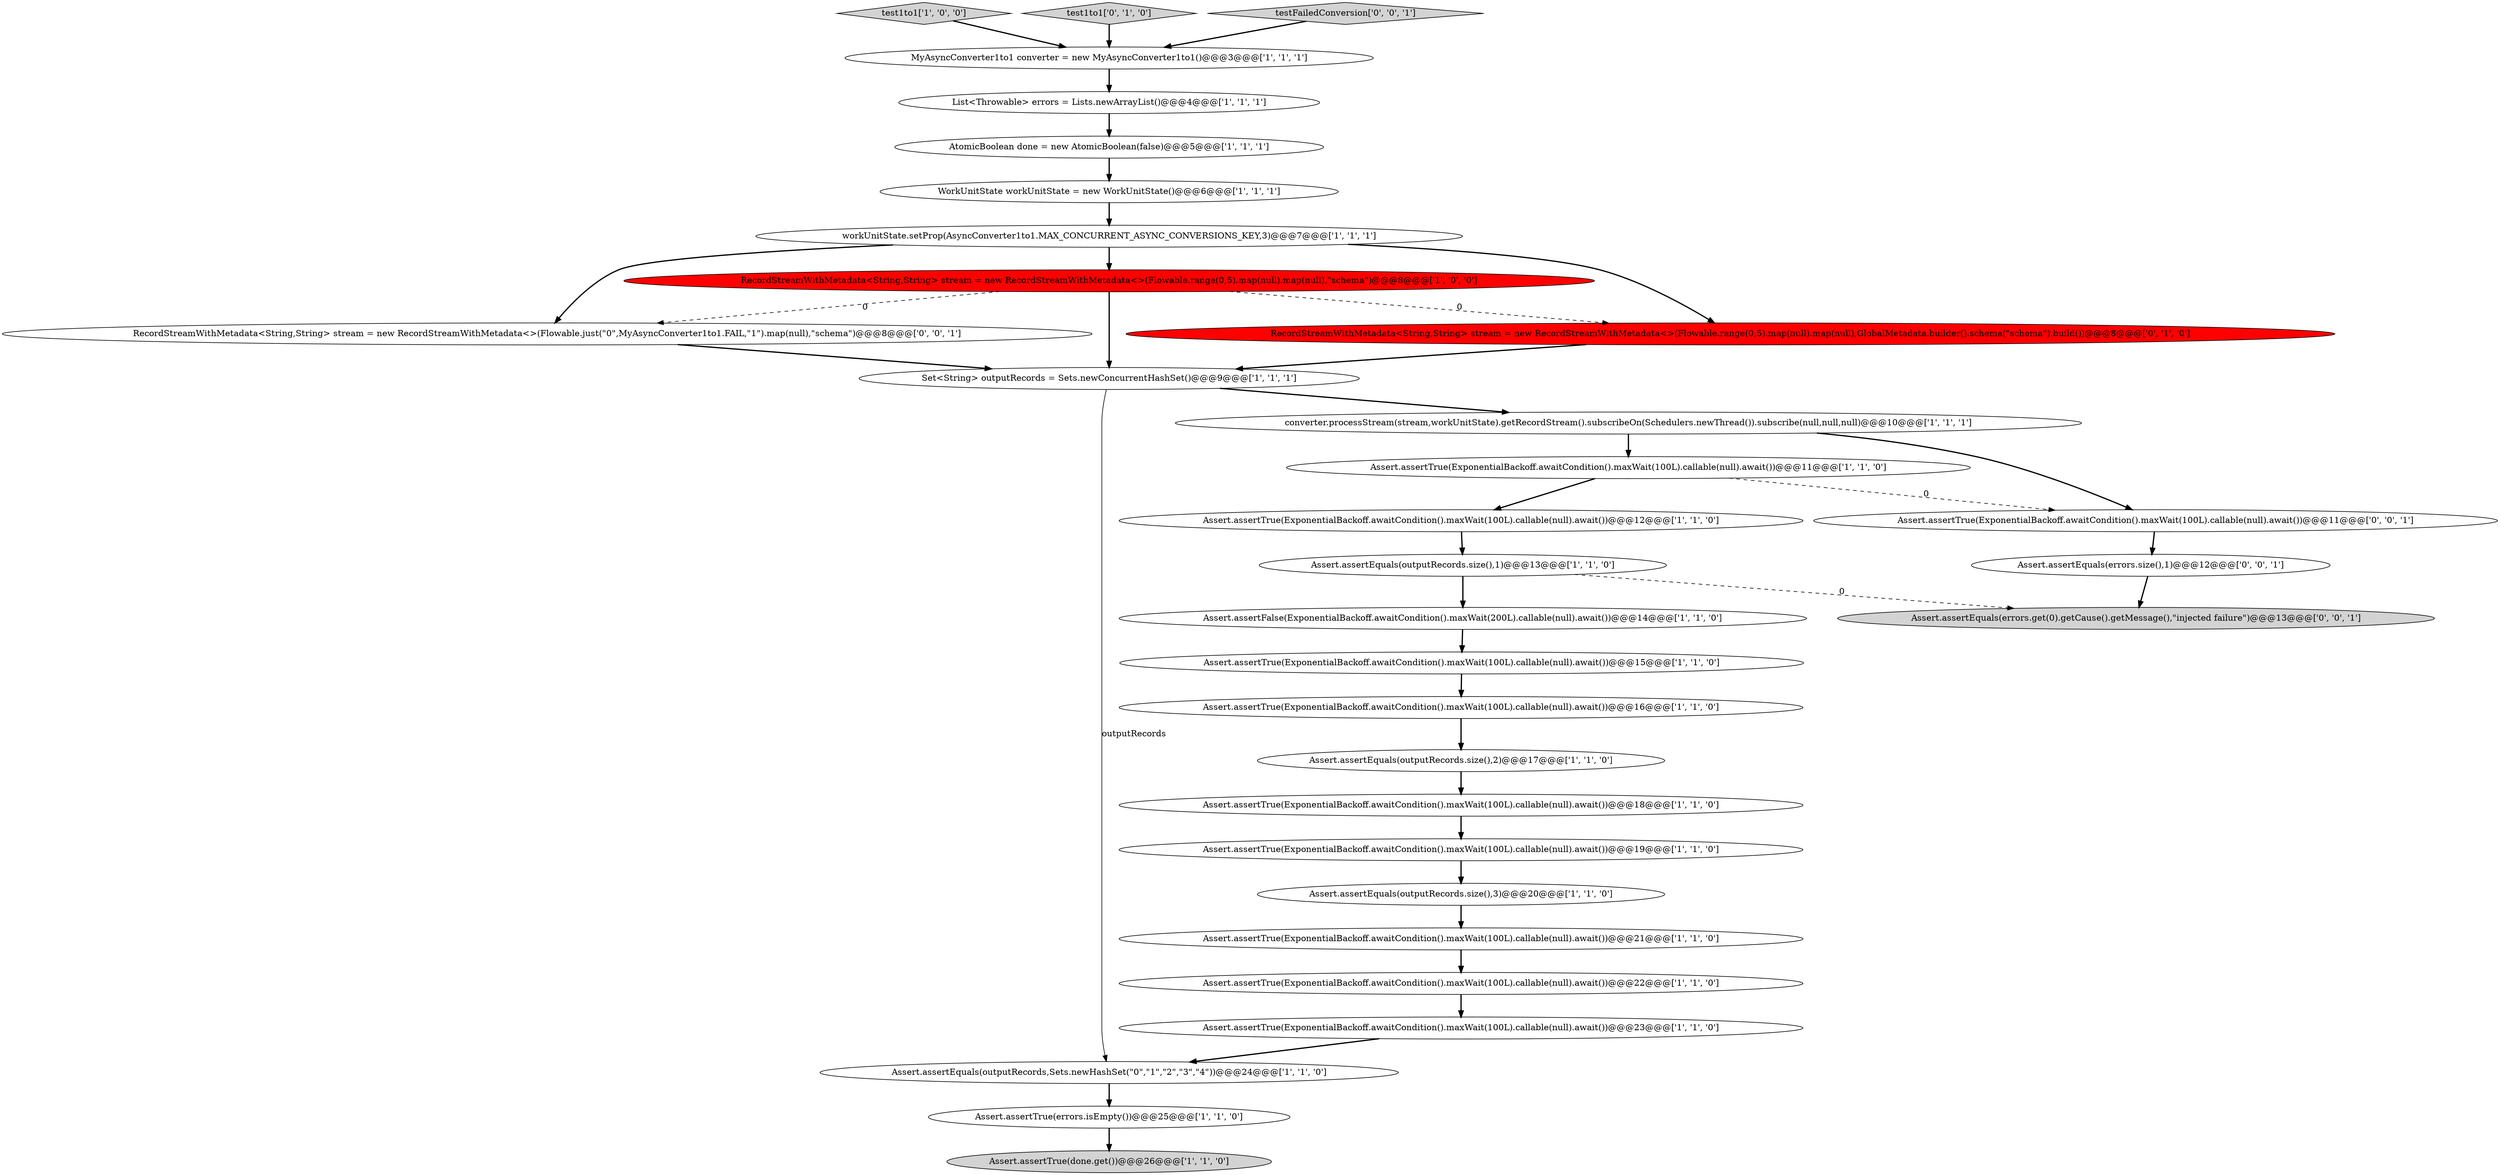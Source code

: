 digraph {
3 [style = filled, label = "test1to1['1', '0', '0']", fillcolor = lightgray, shape = diamond image = "AAA0AAABBB1BBB"];
28 [style = filled, label = "RecordStreamWithMetadata<String,String> stream = new RecordStreamWithMetadata<>(Flowable.just(\"0\",MyAsyncConverter1to1.FAIL,\"1\").map(null),\"schema\")@@@8@@@['0', '0', '1']", fillcolor = white, shape = ellipse image = "AAA0AAABBB3BBB"];
17 [style = filled, label = "Assert.assertFalse(ExponentialBackoff.awaitCondition().maxWait(200L).callable(null).await())@@@14@@@['1', '1', '0']", fillcolor = white, shape = ellipse image = "AAA0AAABBB1BBB"];
18 [style = filled, label = "Assert.assertEquals(outputRecords.size(),1)@@@13@@@['1', '1', '0']", fillcolor = white, shape = ellipse image = "AAA0AAABBB1BBB"];
0 [style = filled, label = "Assert.assertEquals(outputRecords,Sets.newHashSet(\"0\",\"1\",\"2\",\"3\",\"4\"))@@@24@@@['1', '1', '0']", fillcolor = white, shape = ellipse image = "AAA0AAABBB1BBB"];
10 [style = filled, label = "MyAsyncConverter1to1 converter = new MyAsyncConverter1to1()@@@3@@@['1', '1', '1']", fillcolor = white, shape = ellipse image = "AAA0AAABBB1BBB"];
20 [style = filled, label = "Assert.assertTrue(ExponentialBackoff.awaitCondition().maxWait(100L).callable(null).await())@@@15@@@['1', '1', '0']", fillcolor = white, shape = ellipse image = "AAA0AAABBB1BBB"];
19 [style = filled, label = "Assert.assertEquals(outputRecords.size(),2)@@@17@@@['1', '1', '0']", fillcolor = white, shape = ellipse image = "AAA0AAABBB1BBB"];
16 [style = filled, label = "Assert.assertTrue(errors.isEmpty())@@@25@@@['1', '1', '0']", fillcolor = white, shape = ellipse image = "AAA0AAABBB1BBB"];
31 [style = filled, label = "Assert.assertEquals(errors.get(0).getCause().getMessage(),\"injected failure\")@@@13@@@['0', '0', '1']", fillcolor = lightgray, shape = ellipse image = "AAA0AAABBB3BBB"];
11 [style = filled, label = "workUnitState.setProp(AsyncConverter1to1.MAX_CONCURRENT_ASYNC_CONVERSIONS_KEY,3)@@@7@@@['1', '1', '1']", fillcolor = white, shape = ellipse image = "AAA0AAABBB1BBB"];
27 [style = filled, label = "Assert.assertTrue(ExponentialBackoff.awaitCondition().maxWait(100L).callable(null).await())@@@11@@@['0', '0', '1']", fillcolor = white, shape = ellipse image = "AAA0AAABBB3BBB"];
7 [style = filled, label = "Assert.assertTrue(ExponentialBackoff.awaitCondition().maxWait(100L).callable(null).await())@@@18@@@['1', '1', '0']", fillcolor = white, shape = ellipse image = "AAA0AAABBB1BBB"];
23 [style = filled, label = "converter.processStream(stream,workUnitState).getRecordStream().subscribeOn(Schedulers.newThread()).subscribe(null,null,null)@@@10@@@['1', '1', '1']", fillcolor = white, shape = ellipse image = "AAA0AAABBB1BBB"];
30 [style = filled, label = "Assert.assertEquals(errors.size(),1)@@@12@@@['0', '0', '1']", fillcolor = white, shape = ellipse image = "AAA0AAABBB3BBB"];
26 [style = filled, label = "RecordStreamWithMetadata<String,String> stream = new RecordStreamWithMetadata<>(Flowable.range(0,5).map(null).map(null),GlobalMetadata.builder().schema(\"schema\").build())@@@8@@@['0', '1', '0']", fillcolor = red, shape = ellipse image = "AAA1AAABBB2BBB"];
12 [style = filled, label = "WorkUnitState workUnitState = new WorkUnitState()@@@6@@@['1', '1', '1']", fillcolor = white, shape = ellipse image = "AAA0AAABBB1BBB"];
6 [style = filled, label = "Assert.assertTrue(ExponentialBackoff.awaitCondition().maxWait(100L).callable(null).await())@@@11@@@['1', '1', '0']", fillcolor = white, shape = ellipse image = "AAA0AAABBB1BBB"];
5 [style = filled, label = "Assert.assertTrue(ExponentialBackoff.awaitCondition().maxWait(100L).callable(null).await())@@@19@@@['1', '1', '0']", fillcolor = white, shape = ellipse image = "AAA0AAABBB1BBB"];
1 [style = filled, label = "Assert.assertEquals(outputRecords.size(),3)@@@20@@@['1', '1', '0']", fillcolor = white, shape = ellipse image = "AAA0AAABBB1BBB"];
4 [style = filled, label = "Assert.assertTrue(ExponentialBackoff.awaitCondition().maxWait(100L).callable(null).await())@@@16@@@['1', '1', '0']", fillcolor = white, shape = ellipse image = "AAA0AAABBB1BBB"];
15 [style = filled, label = "Set<String> outputRecords = Sets.newConcurrentHashSet()@@@9@@@['1', '1', '1']", fillcolor = white, shape = ellipse image = "AAA0AAABBB1BBB"];
9 [style = filled, label = "Assert.assertTrue(ExponentialBackoff.awaitCondition().maxWait(100L).callable(null).await())@@@21@@@['1', '1', '0']", fillcolor = white, shape = ellipse image = "AAA0AAABBB1BBB"];
8 [style = filled, label = "Assert.assertTrue(ExponentialBackoff.awaitCondition().maxWait(100L).callable(null).await())@@@22@@@['1', '1', '0']", fillcolor = white, shape = ellipse image = "AAA0AAABBB1BBB"];
24 [style = filled, label = "Assert.assertTrue(ExponentialBackoff.awaitCondition().maxWait(100L).callable(null).await())@@@12@@@['1', '1', '0']", fillcolor = white, shape = ellipse image = "AAA0AAABBB1BBB"];
2 [style = filled, label = "Assert.assertTrue(done.get())@@@26@@@['1', '1', '0']", fillcolor = lightgray, shape = ellipse image = "AAA0AAABBB1BBB"];
22 [style = filled, label = "AtomicBoolean done = new AtomicBoolean(false)@@@5@@@['1', '1', '1']", fillcolor = white, shape = ellipse image = "AAA0AAABBB1BBB"];
21 [style = filled, label = "RecordStreamWithMetadata<String,String> stream = new RecordStreamWithMetadata<>(Flowable.range(0,5).map(null).map(null),\"schema\")@@@8@@@['1', '0', '0']", fillcolor = red, shape = ellipse image = "AAA1AAABBB1BBB"];
14 [style = filled, label = "List<Throwable> errors = Lists.newArrayList()@@@4@@@['1', '1', '1']", fillcolor = white, shape = ellipse image = "AAA0AAABBB1BBB"];
25 [style = filled, label = "test1to1['0', '1', '0']", fillcolor = lightgray, shape = diamond image = "AAA0AAABBB2BBB"];
13 [style = filled, label = "Assert.assertTrue(ExponentialBackoff.awaitCondition().maxWait(100L).callable(null).await())@@@23@@@['1', '1', '0']", fillcolor = white, shape = ellipse image = "AAA0AAABBB1BBB"];
29 [style = filled, label = "testFailedConversion['0', '0', '1']", fillcolor = lightgray, shape = diamond image = "AAA0AAABBB3BBB"];
11->28 [style = bold, label=""];
15->23 [style = bold, label=""];
0->16 [style = bold, label=""];
28->15 [style = bold, label=""];
23->27 [style = bold, label=""];
10->14 [style = bold, label=""];
21->28 [style = dashed, label="0"];
21->15 [style = bold, label=""];
27->30 [style = bold, label=""];
11->21 [style = bold, label=""];
4->19 [style = bold, label=""];
12->11 [style = bold, label=""];
14->22 [style = bold, label=""];
18->17 [style = bold, label=""];
6->24 [style = bold, label=""];
16->2 [style = bold, label=""];
9->8 [style = bold, label=""];
24->18 [style = bold, label=""];
1->9 [style = bold, label=""];
20->4 [style = bold, label=""];
3->10 [style = bold, label=""];
5->1 [style = bold, label=""];
11->26 [style = bold, label=""];
7->5 [style = bold, label=""];
21->26 [style = dashed, label="0"];
30->31 [style = bold, label=""];
6->27 [style = dashed, label="0"];
22->12 [style = bold, label=""];
23->6 [style = bold, label=""];
26->15 [style = bold, label=""];
29->10 [style = bold, label=""];
25->10 [style = bold, label=""];
15->0 [style = solid, label="outputRecords"];
18->31 [style = dashed, label="0"];
19->7 [style = bold, label=""];
8->13 [style = bold, label=""];
13->0 [style = bold, label=""];
17->20 [style = bold, label=""];
}
